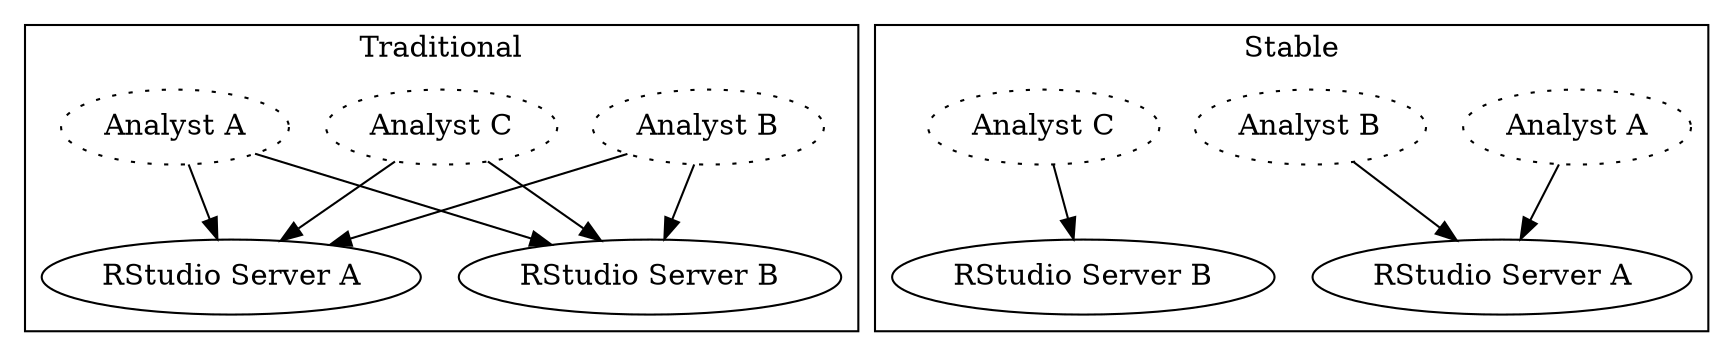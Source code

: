 digraph cityhash {
  aa [label="Analyst A", style="dotted"];
  ab [label="Analyst B", style="dotted"];
  ac [label="Analyst C", style="dotted"];
  aa2 [label="Analyst A", style="dotted"];
  ab2 [label="Analyst B", style="dotted"];
  ac2 [label="Analyst C", style="dotted"];
  rspa [label="RStudio Server A"];
  rspb [label="RStudio Server B"];
  rspa2 [label="RStudio Server A"];
  rspb2 [label="RStudio Server B"];
  
  subgraph cluster0 {
    aa -> rspa;
    ab -> rspa;
    ac -> rspa;
    aa -> rspb;
    ab -> rspb;
    ac -> rspb;
    label="Traditional";
  }
  
  subgraph cluster1 {
    aa2 -> rspa2;
    ab2 -> rspa2;
    ac2 -> rspb2;
    label="Stable";
  }
}
